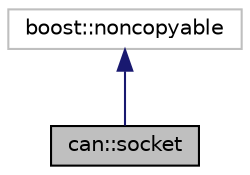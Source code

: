 digraph "can::socket"
{
 // LATEX_PDF_SIZE
  edge [fontname="Helvetica",fontsize="10",labelfontname="Helvetica",labelfontsize="10"];
  node [fontname="Helvetica",fontsize="10",shape=record];
  Node1 [label="can::socket",height=0.2,width=0.4,color="black", fillcolor="grey75", style="filled", fontcolor="black",tooltip="Main class."];
  Node2 -> Node1 [dir="back",color="midnightblue",fontsize="10",style="solid"];
  Node2 [label="boost::noncopyable",height=0.2,width=0.4,color="grey75", fillcolor="white", style="filled",tooltip=" "];
}
